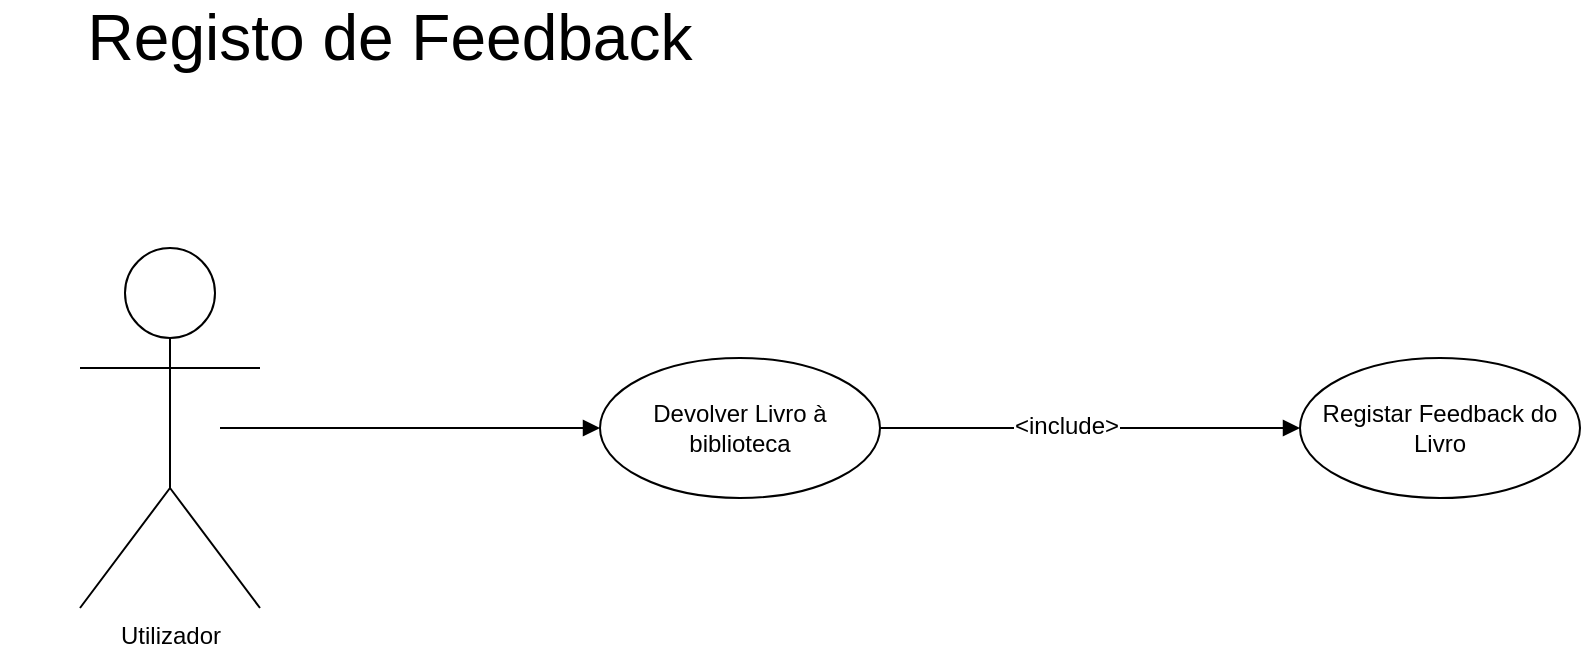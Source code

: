 <mxfile version="10.7.4" type="device"><diagram id="ZQ65caAB2xhzZ8OFxqGq" name="Page-1"><mxGraphModel dx="834" dy="484" grid="1" gridSize="10" guides="1" tooltips="1" connect="1" arrows="1" fold="1" page="1" pageScale="1" pageWidth="827" pageHeight="1169" math="0" shadow="0"><root><mxCell id="0"/><mxCell id="1" parent="0"/><mxCell id="M38WrHU0a69fNpV6XP4x-13" value="&lt;span style=&quot;font-size: 32px&quot;&gt;Registo de Feedback&lt;/span&gt;" style="text;html=1;strokeColor=none;fillColor=none;align=center;verticalAlign=middle;whiteSpace=wrap;rounded=0;" vertex="1" parent="1"><mxGeometry y="60" width="390" height="20" as="geometry"/></mxCell><mxCell id="M38WrHU0a69fNpV6XP4x-14" value="Utilizador" style="shape=umlActor;verticalLabelPosition=bottom;labelBackgroundColor=#ffffff;verticalAlign=top;html=1;outlineConnect=0;" vertex="1" parent="1"><mxGeometry x="40" y="175" width="90" height="180" as="geometry"/></mxCell><mxCell id="M38WrHU0a69fNpV6XP4x-15" value="Registar Feedback do Livro" style="ellipse;whiteSpace=wrap;html=1;" vertex="1" parent="1"><mxGeometry x="650" y="230" width="140" height="70" as="geometry"/></mxCell><mxCell id="M38WrHU0a69fNpV6XP4x-16" value="" style="endArrow=block;endFill=1;html=1;edgeStyle=orthogonalEdgeStyle;align=left;verticalAlign=top;" edge="1" parent="1"><mxGeometry x="-0.904" y="-15" relative="1" as="geometry"><mxPoint x="110" y="265" as="sourcePoint"/><mxPoint x="300" y="265" as="targetPoint"/><Array as="points"><mxPoint x="120" y="265"/></Array><mxPoint as="offset"/></mxGeometry></mxCell><mxCell id="M38WrHU0a69fNpV6XP4x-17" value="Devolver Livro à biblioteca" style="ellipse;whiteSpace=wrap;html=1;" vertex="1" parent="1"><mxGeometry x="300" y="230" width="140" height="70" as="geometry"/></mxCell><mxCell id="M38WrHU0a69fNpV6XP4x-18" value="" style="endArrow=block;endFill=1;html=1;edgeStyle=orthogonalEdgeStyle;align=left;verticalAlign=top;" edge="1" parent="1"><mxGeometry x="-1" relative="1" as="geometry"><mxPoint x="440" y="265" as="sourcePoint"/><mxPoint x="650" y="265" as="targetPoint"/></mxGeometry></mxCell><mxCell id="M38WrHU0a69fNpV6XP4x-19" value="&amp;lt;include&amp;gt;" style="text;html=1;resizable=0;points=[];align=center;verticalAlign=middle;labelBackgroundColor=#ffffff;" vertex="1" connectable="0" parent="M38WrHU0a69fNpV6XP4x-18"><mxGeometry x="-0.113" y="1" relative="1" as="geometry"><mxPoint as="offset"/></mxGeometry></mxCell></root></mxGraphModel></diagram></mxfile>